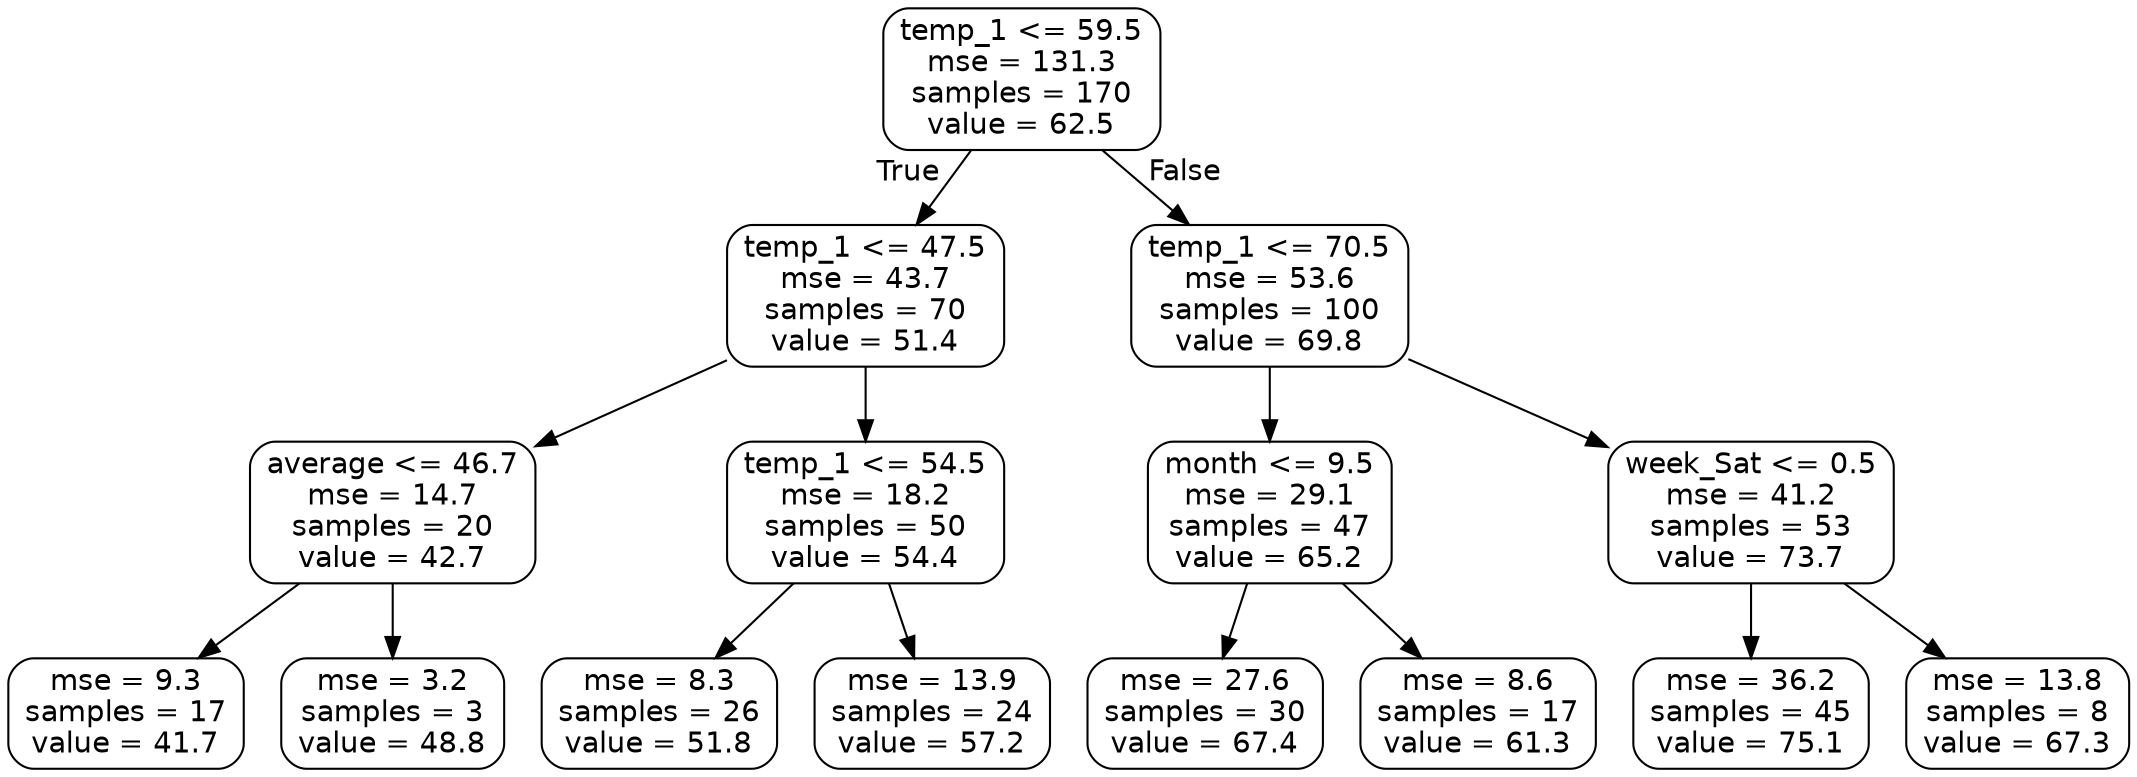 digraph Tree {
node [shape=box, style="rounded", color="black", fontname=helvetica] ;
edge [fontname=helvetica] ;
0 [label="temp_1 <= 59.5\nmse = 131.3\nsamples = 170\nvalue = 62.5"] ;
1 [label="temp_1 <= 47.5\nmse = 43.7\nsamples = 70\nvalue = 51.4"] ;
0 -> 1 [labeldistance=2.5, labelangle=45, headlabel="True"] ;
2 [label="average <= 46.7\nmse = 14.7\nsamples = 20\nvalue = 42.7"] ;
1 -> 2 ;
3 [label="mse = 9.3\nsamples = 17\nvalue = 41.7"] ;
2 -> 3 ;
4 [label="mse = 3.2\nsamples = 3\nvalue = 48.8"] ;
2 -> 4 ;
5 [label="temp_1 <= 54.5\nmse = 18.2\nsamples = 50\nvalue = 54.4"] ;
1 -> 5 ;
6 [label="mse = 8.3\nsamples = 26\nvalue = 51.8"] ;
5 -> 6 ;
7 [label="mse = 13.9\nsamples = 24\nvalue = 57.2"] ;
5 -> 7 ;
8 [label="temp_1 <= 70.5\nmse = 53.6\nsamples = 100\nvalue = 69.8"] ;
0 -> 8 [labeldistance=2.5, labelangle=-45, headlabel="False"] ;
9 [label="month <= 9.5\nmse = 29.1\nsamples = 47\nvalue = 65.2"] ;
8 -> 9 ;
10 [label="mse = 27.6\nsamples = 30\nvalue = 67.4"] ;
9 -> 10 ;
11 [label="mse = 8.6\nsamples = 17\nvalue = 61.3"] ;
9 -> 11 ;
12 [label="week_Sat <= 0.5\nmse = 41.2\nsamples = 53\nvalue = 73.7"] ;
8 -> 12 ;
13 [label="mse = 36.2\nsamples = 45\nvalue = 75.1"] ;
12 -> 13 ;
14 [label="mse = 13.8\nsamples = 8\nvalue = 67.3"] ;
12 -> 14 ;
}